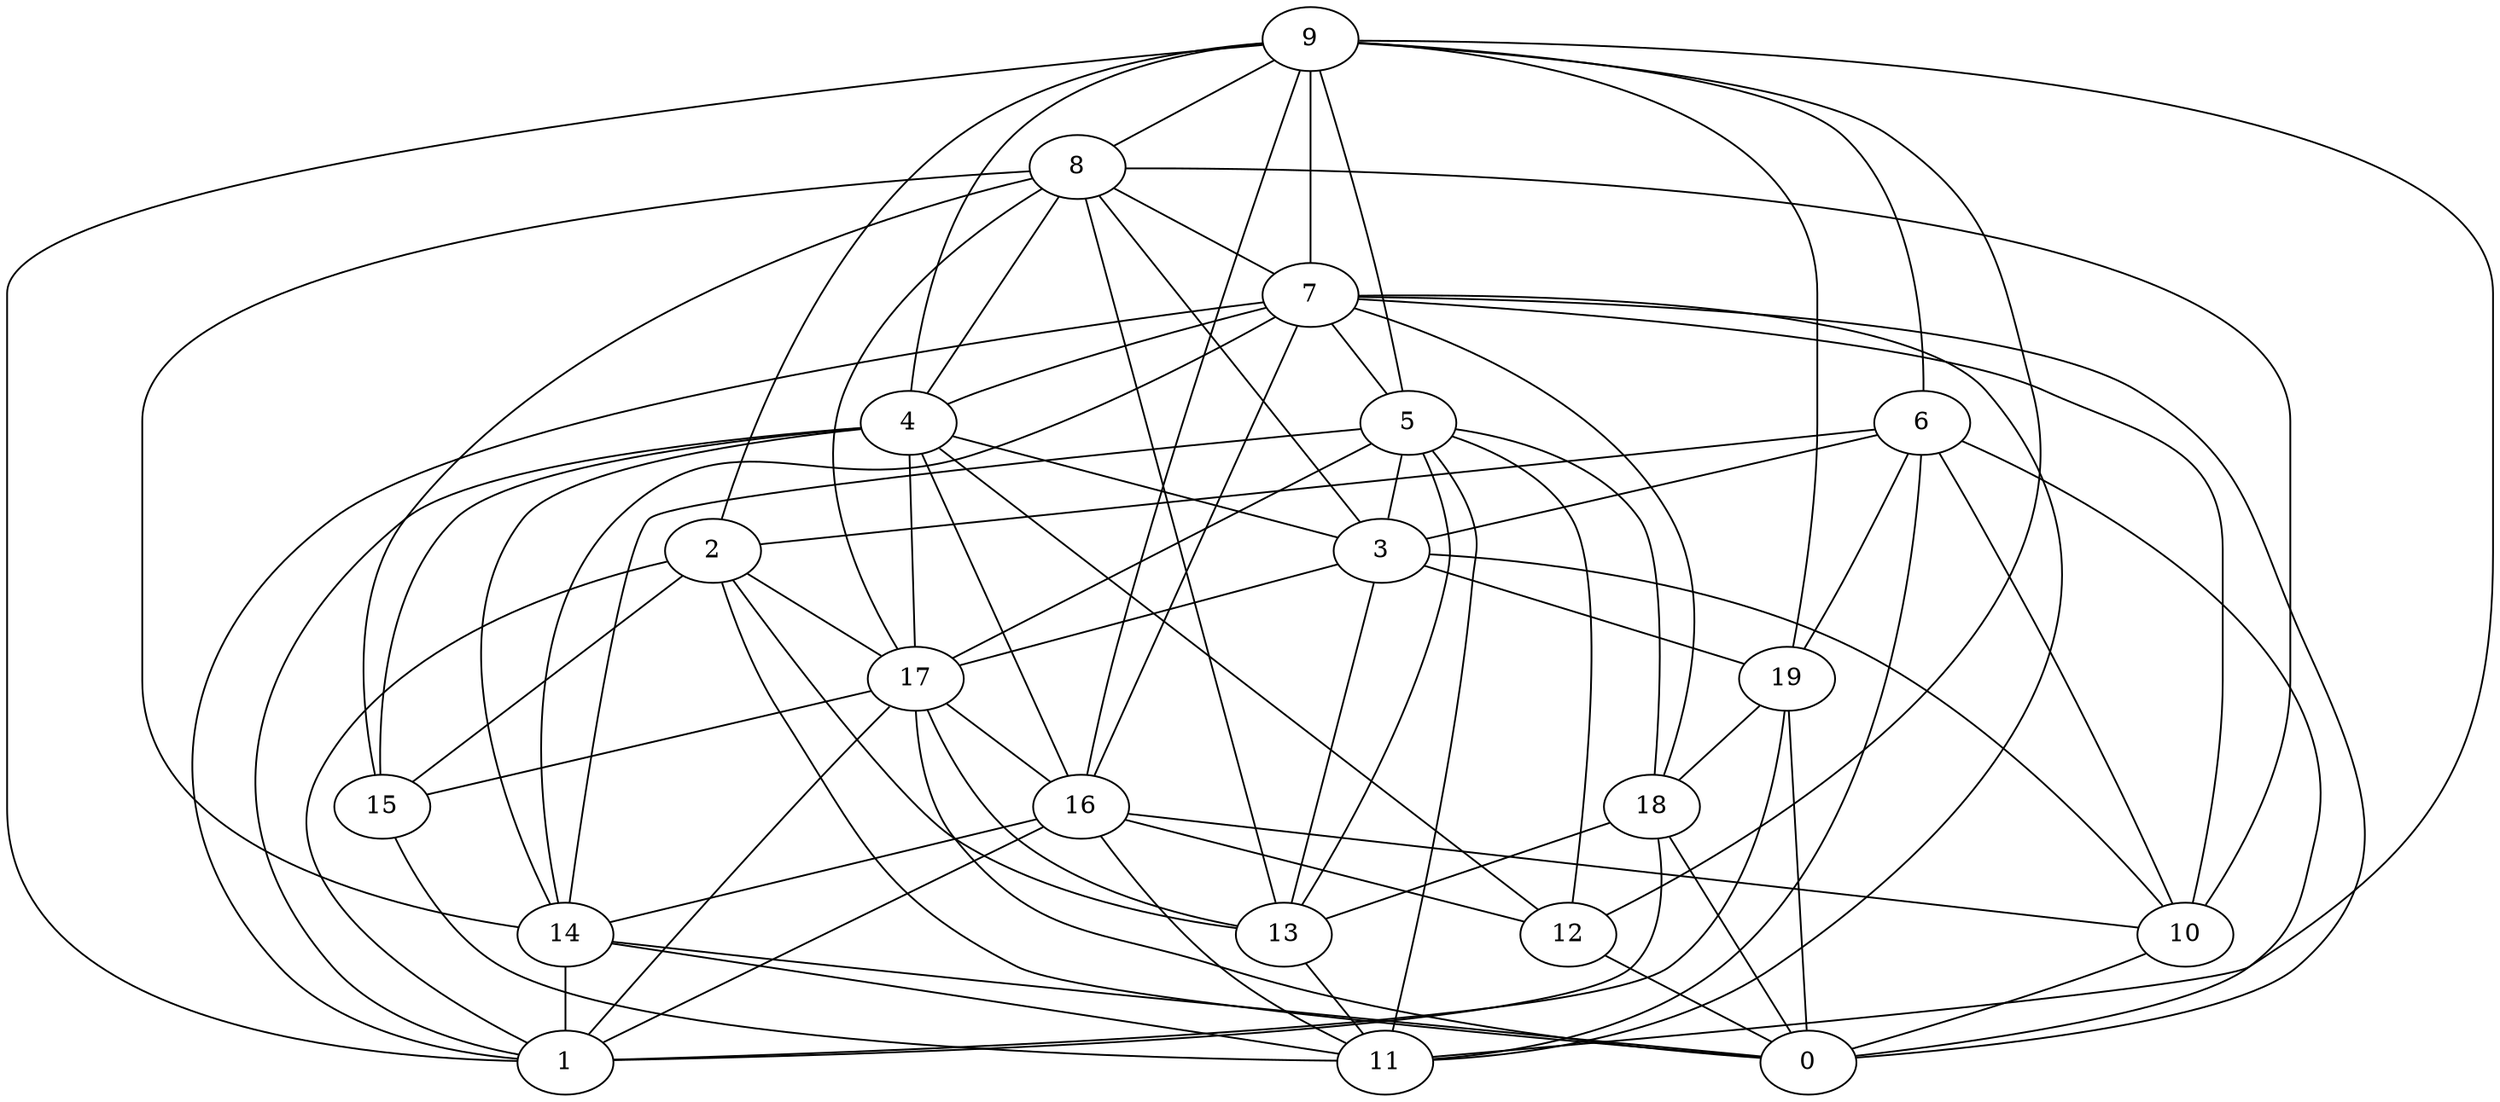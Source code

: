 digraph GG_graph {

subgraph G_graph {
edge [color = black]
"6" -> "2" [dir = none]
"6" -> "19" [dir = none]
"19" -> "0" [dir = none]
"19" -> "1" [dir = none]
"8" -> "3" [dir = none]
"8" -> "7" [dir = none]
"8" -> "15" [dir = none]
"8" -> "17" [dir = none]
"10" -> "0" [dir = none]
"4" -> "1" [dir = none]
"5" -> "11" [dir = none]
"5" -> "17" [dir = none]
"5" -> "12" [dir = none]
"5" -> "13" [dir = none]
"5" -> "3" [dir = none]
"5" -> "18" [dir = none]
"9" -> "11" [dir = none]
"9" -> "1" [dir = none]
"9" -> "12" [dir = none]
"9" -> "8" [dir = none]
"9" -> "7" [dir = none]
"9" -> "6" [dir = none]
"9" -> "2" [dir = none]
"3" -> "10" [dir = none]
"16" -> "14" [dir = none]
"14" -> "1" [dir = none]
"14" -> "0" [dir = none]
"18" -> "13" [dir = none]
"17" -> "1" [dir = none]
"17" -> "0" [dir = none]
"17" -> "15" [dir = none]
"7" -> "4" [dir = none]
"7" -> "0" [dir = none]
"7" -> "5" [dir = none]
"7" -> "18" [dir = none]
"7" -> "16" [dir = none]
"7" -> "11" [dir = none]
"7" -> "14" [dir = none]
"3" -> "19" [dir = none]
"12" -> "0" [dir = none]
"18" -> "1" [dir = none]
"4" -> "12" [dir = none]
"13" -> "11" [dir = none]
"5" -> "14" [dir = none]
"4" -> "15" [dir = none]
"16" -> "11" [dir = none]
"8" -> "13" [dir = none]
"2" -> "1" [dir = none]
"4" -> "14" [dir = none]
"9" -> "4" [dir = none]
"16" -> "1" [dir = none]
"18" -> "0" [dir = none]
"6" -> "11" [dir = none]
"6" -> "10" [dir = none]
"2" -> "15" [dir = none]
"9" -> "5" [dir = none]
"2" -> "0" [dir = none]
"17" -> "16" [dir = none]
"16" -> "12" [dir = none]
"2" -> "17" [dir = none]
"14" -> "11" [dir = none]
"17" -> "13" [dir = none]
"6" -> "0" [dir = none]
"4" -> "16" [dir = none]
"7" -> "10" [dir = none]
"6" -> "3" [dir = none]
"8" -> "10" [dir = none]
"4" -> "17" [dir = none]
"4" -> "3" [dir = none]
"9" -> "19" [dir = none]
"8" -> "14" [dir = none]
"3" -> "13" [dir = none]
"2" -> "13" [dir = none]
"16" -> "10" [dir = none]
"7" -> "1" [dir = none]
"19" -> "18" [dir = none]
"3" -> "17" [dir = none]
"8" -> "4" [dir = none]
"15" -> "11" [dir = none]
"9" -> "16" [dir = none]
}

}
